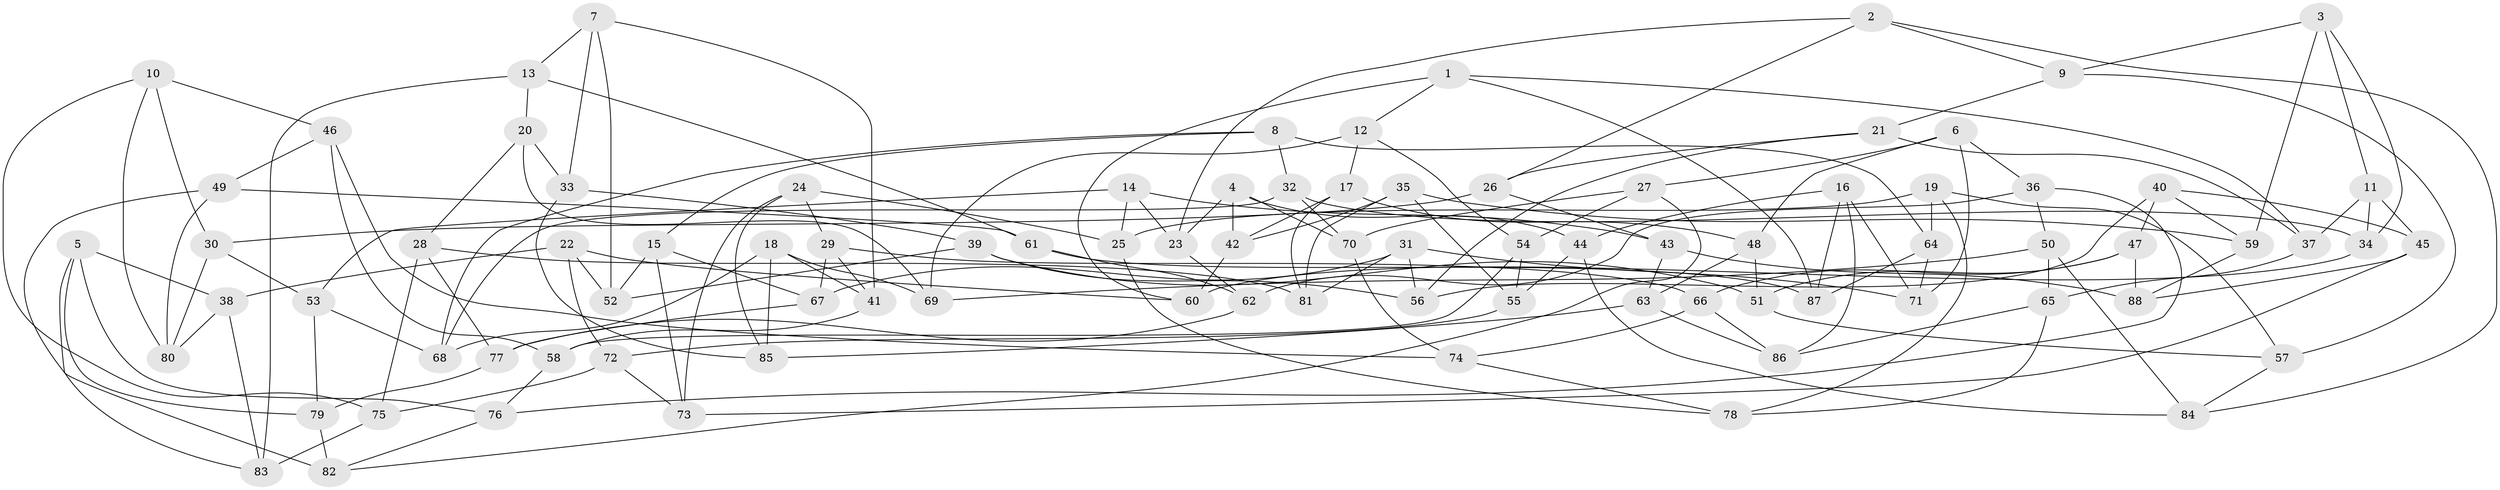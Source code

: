 // Generated by graph-tools (version 1.1) at 2025/38/03/09/25 02:38:17]
// undirected, 88 vertices, 176 edges
graph export_dot {
graph [start="1"]
  node [color=gray90,style=filled];
  1;
  2;
  3;
  4;
  5;
  6;
  7;
  8;
  9;
  10;
  11;
  12;
  13;
  14;
  15;
  16;
  17;
  18;
  19;
  20;
  21;
  22;
  23;
  24;
  25;
  26;
  27;
  28;
  29;
  30;
  31;
  32;
  33;
  34;
  35;
  36;
  37;
  38;
  39;
  40;
  41;
  42;
  43;
  44;
  45;
  46;
  47;
  48;
  49;
  50;
  51;
  52;
  53;
  54;
  55;
  56;
  57;
  58;
  59;
  60;
  61;
  62;
  63;
  64;
  65;
  66;
  67;
  68;
  69;
  70;
  71;
  72;
  73;
  74;
  75;
  76;
  77;
  78;
  79;
  80;
  81;
  82;
  83;
  84;
  85;
  86;
  87;
  88;
  1 -- 60;
  1 -- 37;
  1 -- 87;
  1 -- 12;
  2 -- 9;
  2 -- 84;
  2 -- 26;
  2 -- 23;
  3 -- 59;
  3 -- 34;
  3 -- 11;
  3 -- 9;
  4 -- 23;
  4 -- 70;
  4 -- 44;
  4 -- 42;
  5 -- 79;
  5 -- 83;
  5 -- 38;
  5 -- 76;
  6 -- 48;
  6 -- 36;
  6 -- 71;
  6 -- 27;
  7 -- 52;
  7 -- 33;
  7 -- 13;
  7 -- 41;
  8 -- 32;
  8 -- 64;
  8 -- 68;
  8 -- 15;
  9 -- 57;
  9 -- 21;
  10 -- 30;
  10 -- 80;
  10 -- 75;
  10 -- 46;
  11 -- 37;
  11 -- 45;
  11 -- 34;
  12 -- 69;
  12 -- 17;
  12 -- 54;
  13 -- 61;
  13 -- 20;
  13 -- 83;
  14 -- 53;
  14 -- 23;
  14 -- 43;
  14 -- 25;
  15 -- 73;
  15 -- 67;
  15 -- 52;
  16 -- 87;
  16 -- 71;
  16 -- 44;
  16 -- 86;
  17 -- 48;
  17 -- 81;
  17 -- 42;
  18 -- 68;
  18 -- 85;
  18 -- 41;
  18 -- 69;
  19 -- 25;
  19 -- 64;
  19 -- 78;
  19 -- 57;
  20 -- 33;
  20 -- 28;
  20 -- 69;
  21 -- 37;
  21 -- 56;
  21 -- 26;
  22 -- 38;
  22 -- 60;
  22 -- 72;
  22 -- 52;
  23 -- 62;
  24 -- 85;
  24 -- 29;
  24 -- 25;
  24 -- 73;
  25 -- 78;
  26 -- 43;
  26 -- 30;
  27 -- 82;
  27 -- 54;
  27 -- 70;
  28 -- 75;
  28 -- 77;
  28 -- 81;
  29 -- 41;
  29 -- 67;
  29 -- 66;
  30 -- 80;
  30 -- 53;
  31 -- 71;
  31 -- 67;
  31 -- 81;
  31 -- 56;
  32 -- 34;
  32 -- 68;
  32 -- 70;
  33 -- 39;
  33 -- 85;
  34 -- 60;
  35 -- 55;
  35 -- 42;
  35 -- 59;
  35 -- 81;
  36 -- 62;
  36 -- 76;
  36 -- 50;
  37 -- 65;
  38 -- 83;
  38 -- 80;
  39 -- 56;
  39 -- 52;
  39 -- 51;
  40 -- 47;
  40 -- 45;
  40 -- 56;
  40 -- 59;
  41 -- 58;
  42 -- 60;
  43 -- 63;
  43 -- 88;
  44 -- 84;
  44 -- 55;
  45 -- 73;
  45 -- 88;
  46 -- 58;
  46 -- 49;
  46 -- 74;
  47 -- 51;
  47 -- 66;
  47 -- 88;
  48 -- 63;
  48 -- 51;
  49 -- 82;
  49 -- 61;
  49 -- 80;
  50 -- 65;
  50 -- 84;
  50 -- 69;
  51 -- 57;
  53 -- 68;
  53 -- 79;
  54 -- 58;
  54 -- 55;
  55 -- 72;
  57 -- 84;
  58 -- 76;
  59 -- 88;
  61 -- 62;
  61 -- 87;
  62 -- 77;
  63 -- 85;
  63 -- 86;
  64 -- 71;
  64 -- 87;
  65 -- 78;
  65 -- 86;
  66 -- 86;
  66 -- 74;
  67 -- 77;
  70 -- 74;
  72 -- 75;
  72 -- 73;
  74 -- 78;
  75 -- 83;
  76 -- 82;
  77 -- 79;
  79 -- 82;
}
